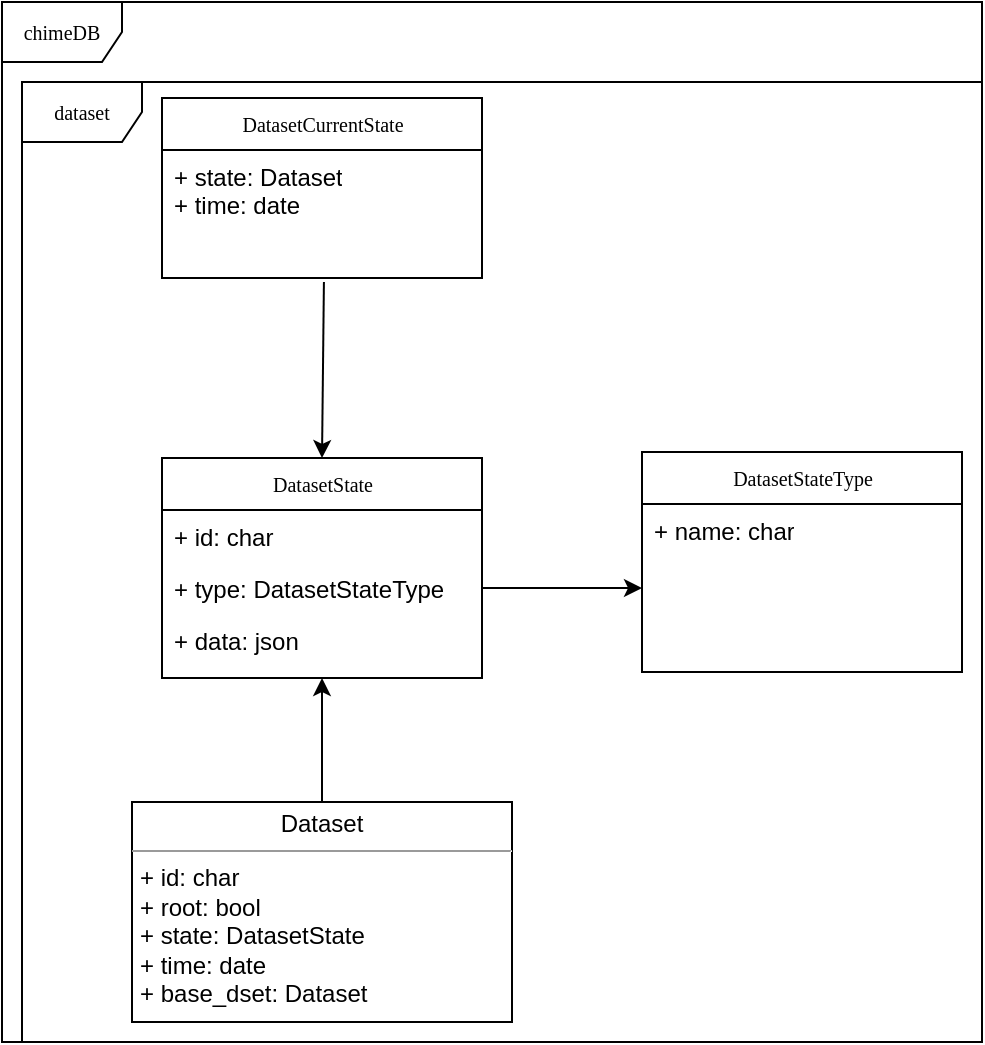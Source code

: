 <mxfile version="12.2.8" type="github" pages="1">
  <diagram name="Page-1" id="c4acf3e9-155e-7222-9cf6-157b1a14988f">
    <mxGraphModel dx="-278" dy="782" grid="1" gridSize="10" guides="1" tooltips="1" connect="1" arrows="1" fold="1" page="1" pageScale="1" pageWidth="850" pageHeight="1100" background="#ffffff" math="0" shadow="0">
      <root>
        <mxCell id="0"/>
        <mxCell id="1" parent="0"/>
        <mxCell id="17acba5748e5396b-1" value="chimeDB" style="shape=umlFrame;whiteSpace=wrap;html=1;rounded=0;shadow=0;comic=0;labelBackgroundColor=none;strokeWidth=1;fontFamily=Verdana;fontSize=10;align=center;" parent="1" vertex="1">
          <mxGeometry x="1900" y="40" width="490" height="520" as="geometry"/>
        </mxCell>
        <mxCell id="VQJYgRyaFX6RRJ2YQrif-9" style="edgeStyle=orthogonalEdgeStyle;rounded=0;orthogonalLoop=1;jettySize=auto;html=1;exitX=0.506;exitY=1.031;exitDx=0;exitDy=0;entryX=0.5;entryY=0;entryDx=0;entryDy=0;exitPerimeter=0;" parent="1" source="VQJYgRyaFX6RRJ2YQrif-8" target="17acba5748e5396b-20" edge="1">
          <mxGeometry relative="1" as="geometry">
            <Array as="points">
              <mxPoint x="2060" y="180"/>
            </Array>
          </mxGeometry>
        </mxCell>
        <mxCell id="17acba5748e5396b-20" value="DatasetState" style="swimlane;html=1;fontStyle=0;childLayout=stackLayout;horizontal=1;startSize=26;fillColor=none;horizontalStack=0;resizeParent=1;resizeLast=0;collapsible=1;marginBottom=0;swimlaneFillColor=#ffffff;rounded=0;shadow=0;comic=0;labelBackgroundColor=none;strokeWidth=1;fontFamily=Verdana;fontSize=10;align=center;" parent="1" vertex="1">
          <mxGeometry x="1980" y="268" width="160" height="110" as="geometry"/>
        </mxCell>
        <mxCell id="17acba5748e5396b-21" value="+ id: char" style="text;html=1;strokeColor=none;fillColor=none;align=left;verticalAlign=top;spacingLeft=4;spacingRight=4;whiteSpace=wrap;overflow=hidden;rotatable=0;points=[[0,0.5],[1,0.5]];portConstraint=eastwest;" parent="17acba5748e5396b-20" vertex="1">
          <mxGeometry y="26" width="160" height="26" as="geometry"/>
        </mxCell>
        <mxCell id="17acba5748e5396b-24" value="+ type: DatasetStateType" style="text;html=1;strokeColor=none;fillColor=none;align=left;verticalAlign=top;spacingLeft=4;spacingRight=4;whiteSpace=wrap;overflow=hidden;rotatable=0;points=[[0,0.5],[1,0.5]];portConstraint=eastwest;" parent="17acba5748e5396b-20" vertex="1">
          <mxGeometry y="52" width="160" height="26" as="geometry"/>
        </mxCell>
        <mxCell id="17acba5748e5396b-26" value="+ data: json" style="text;html=1;strokeColor=none;fillColor=none;align=left;verticalAlign=top;spacingLeft=4;spacingRight=4;whiteSpace=wrap;overflow=hidden;rotatable=0;points=[[0,0.5],[1,0.5]];portConstraint=eastwest;" parent="17acba5748e5396b-20" vertex="1">
          <mxGeometry y="78" width="160" height="26" as="geometry"/>
        </mxCell>
        <mxCell id="17acba5748e5396b-30" value="DatasetStateType" style="swimlane;html=1;fontStyle=0;childLayout=stackLayout;horizontal=1;startSize=26;fillColor=none;horizontalStack=0;resizeParent=1;resizeLast=0;collapsible=1;marginBottom=0;swimlaneFillColor=#ffffff;rounded=0;shadow=0;comic=0;labelBackgroundColor=none;strokeWidth=1;fontFamily=Verdana;fontSize=10;align=center;" parent="1" vertex="1">
          <mxGeometry x="2220" y="265" width="160" height="110" as="geometry"/>
        </mxCell>
        <mxCell id="17acba5748e5396b-31" value="+ name: char" style="text;html=1;strokeColor=none;fillColor=none;align=left;verticalAlign=top;spacingLeft=4;spacingRight=4;whiteSpace=wrap;overflow=hidden;rotatable=0;points=[[0,0.5],[1,0.5]];portConstraint=eastwest;" parent="17acba5748e5396b-30" vertex="1">
          <mxGeometry y="26" width="160" height="26" as="geometry"/>
        </mxCell>
        <mxCell id="5d2195bd80daf111-36" style="edgeStyle=orthogonalEdgeStyle;rounded=0;html=1;dashed=1;labelBackgroundColor=none;startFill=0;endArrow=open;endFill=0;endSize=10;fontFamily=Verdana;fontSize=10;" parent="1" edge="1">
          <mxGeometry relative="1" as="geometry">
            <Array as="points">
              <mxPoint x="550" y="520"/>
            </Array>
            <mxPoint x="490" y="520" as="targetPoint"/>
          </mxGeometry>
        </mxCell>
        <mxCell id="VQJYgRyaFX6RRJ2YQrif-4" style="edgeStyle=orthogonalEdgeStyle;rounded=0;orthogonalLoop=1;jettySize=auto;html=1;exitX=0.5;exitY=0;exitDx=0;exitDy=0;entryX=0.5;entryY=1;entryDx=0;entryDy=0;" parent="1" source="5d2195bd80daf111-15" target="17acba5748e5396b-20" edge="1">
          <mxGeometry relative="1" as="geometry">
            <mxPoint x="2075" y="210" as="targetPoint"/>
          </mxGeometry>
        </mxCell>
        <mxCell id="5d2195bd80daf111-15" value="&lt;p style=&quot;margin: 0px ; margin-top: 4px ; text-align: center&quot;&gt;Dataset&lt;br&gt;&lt;/p&gt;&lt;hr size=&quot;1&quot;&gt;&lt;p style=&quot;margin: 0px ; margin-left: 4px&quot;&gt;+ id: char&lt;/p&gt;&lt;p style=&quot;margin: 0px ; margin-left: 4px&quot;&gt;+ root: bool&lt;/p&gt;&lt;p style=&quot;margin: 0px ; margin-left: 4px&quot;&gt;+ state: DatasetState&lt;/p&gt;&lt;p style=&quot;margin: 0px ; margin-left: 4px&quot;&gt;+ time: date&lt;/p&gt;&lt;p style=&quot;margin: 0px ; margin-left: 4px&quot;&gt;+ base_dset: Dataset&lt;br&gt;&lt;/p&gt;" style="verticalAlign=top;align=left;overflow=fill;fontSize=12;fontFamily=Helvetica;html=1;rounded=0;shadow=0;comic=0;labelBackgroundColor=none;strokeWidth=1" parent="1" vertex="1">
          <mxGeometry x="1965" y="440" width="190" height="110" as="geometry"/>
        </mxCell>
        <mxCell id="VQJYgRyaFX6RRJ2YQrif-2" style="edgeStyle=orthogonalEdgeStyle;rounded=0;orthogonalLoop=1;jettySize=auto;html=1;exitX=1;exitY=0.5;exitDx=0;exitDy=0;" parent="1" source="17acba5748e5396b-24" edge="1">
          <mxGeometry relative="1" as="geometry">
            <mxPoint x="2220" y="333" as="targetPoint"/>
          </mxGeometry>
        </mxCell>
        <mxCell id="VQJYgRyaFX6RRJ2YQrif-7" value="DatasetCurrentState" style="swimlane;html=1;fontStyle=0;childLayout=stackLayout;horizontal=1;startSize=26;fillColor=none;horizontalStack=0;resizeParent=1;resizeLast=0;collapsible=1;marginBottom=0;swimlaneFillColor=#ffffff;rounded=0;shadow=0;comic=0;labelBackgroundColor=none;strokeWidth=1;fontFamily=Verdana;fontSize=10;align=center;" parent="1" vertex="1">
          <mxGeometry x="1980" y="88" width="160" height="90" as="geometry"/>
        </mxCell>
        <mxCell id="VQJYgRyaFX6RRJ2YQrif-8" value="&lt;div&gt;+ state: Dataset&lt;/div&gt;&lt;div&gt;+ time: date&lt;br&gt;&lt;/div&gt;" style="text;html=1;strokeColor=none;fillColor=none;align=left;verticalAlign=top;spacingLeft=4;spacingRight=4;whiteSpace=wrap;overflow=hidden;rotatable=0;points=[[0,0.5],[1,0.5]];portConstraint=eastwest;" parent="VQJYgRyaFX6RRJ2YQrif-7" vertex="1">
          <mxGeometry y="26" width="160" height="64" as="geometry"/>
        </mxCell>
        <mxCell id="senGqvsT8LPdKQdJE5Tx-1" value="dataset" style="shape=umlFrame;whiteSpace=wrap;html=1;rounded=0;shadow=0;comic=0;labelBackgroundColor=none;strokeWidth=1;fontFamily=Verdana;fontSize=10;align=center;" vertex="1" parent="1">
          <mxGeometry x="1910" y="80" width="480" height="480" as="geometry"/>
        </mxCell>
      </root>
    </mxGraphModel>
  </diagram>
</mxfile>
